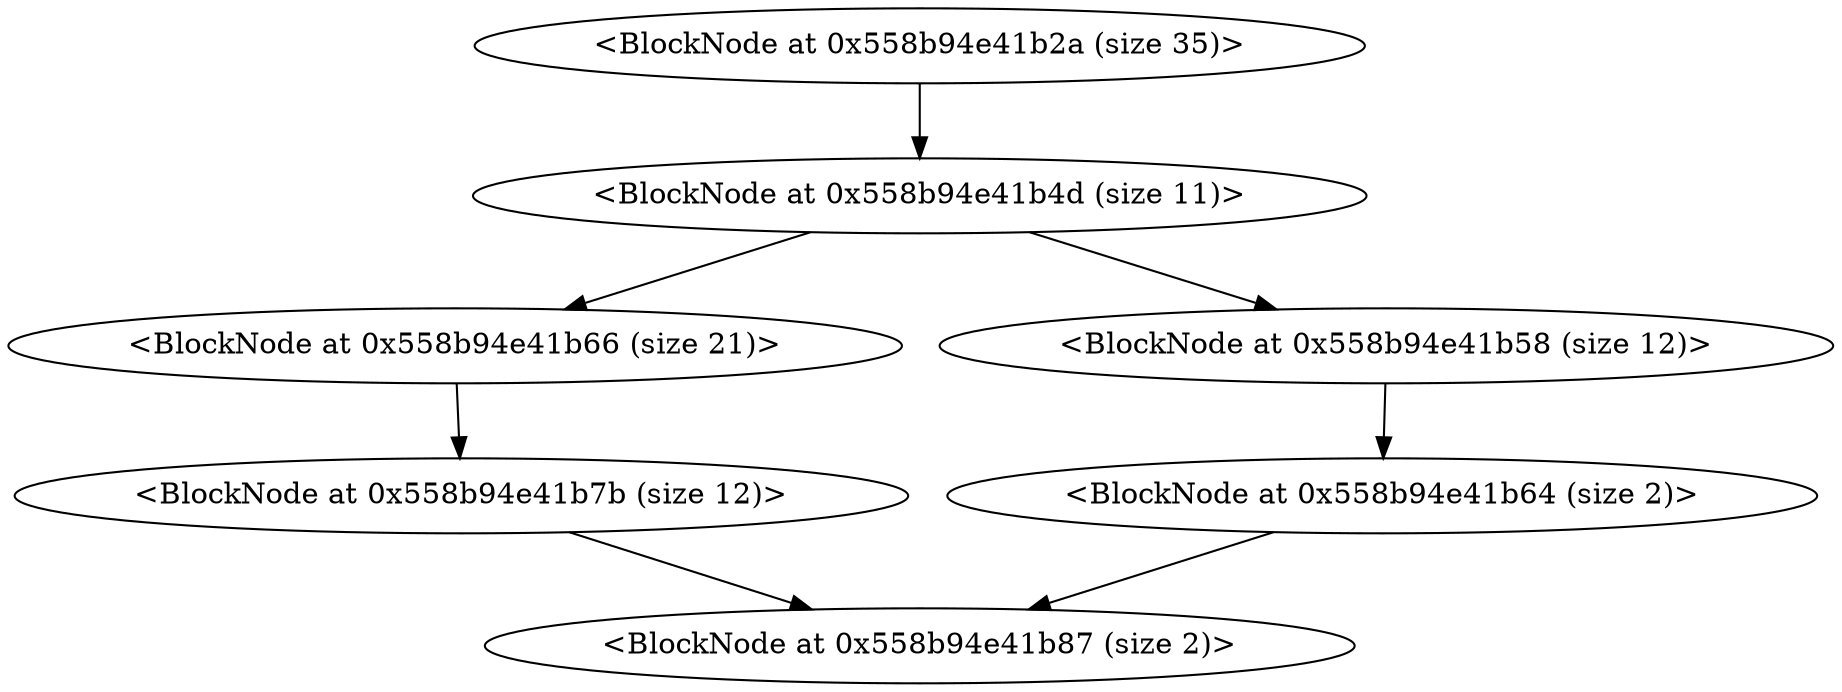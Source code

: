 strict digraph "" {
	"<BlockNode at 0x558b94e41b2a (size 35)>" -> "<BlockNode at 0x558b94e41b4d (size 11)>"	 [confirmed=True,
		outside=False,
		type=fake_return];
	"<BlockNode at 0x558b94e41b4d (size 11)>" -> "<BlockNode at 0x558b94e41b66 (size 21)>"	 [ins_addr=94057986792278,
		outside=False,
		stmt_idx=-2,
		type=transition];
	"<BlockNode at 0x558b94e41b4d (size 11)>" -> "<BlockNode at 0x558b94e41b58 (size 12)>"	 [ins_addr=94057986792278,
		outside=False,
		stmt_idx=19,
		type=transition];
	"<BlockNode at 0x558b94e41b66 (size 21)>" -> "<BlockNode at 0x558b94e41b7b (size 12)>"	 [confirmed=True,
		outside=False,
		type=fake_return];
	"<BlockNode at 0x558b94e41b58 (size 12)>" -> "<BlockNode at 0x558b94e41b64 (size 2)>"	 [confirmed=True,
		outside=False,
		type=fake_return];
	"<BlockNode at 0x558b94e41b7b (size 12)>" -> "<BlockNode at 0x558b94e41b87 (size 2)>"	 [confirmed=True,
		outside=False,
		type=fake_return];
	"<BlockNode at 0x558b94e41b64 (size 2)>" -> "<BlockNode at 0x558b94e41b87 (size 2)>"	 [ins_addr=94057986792292,
		outside=False,
		stmt_idx=-2,
		type=transition];
}
